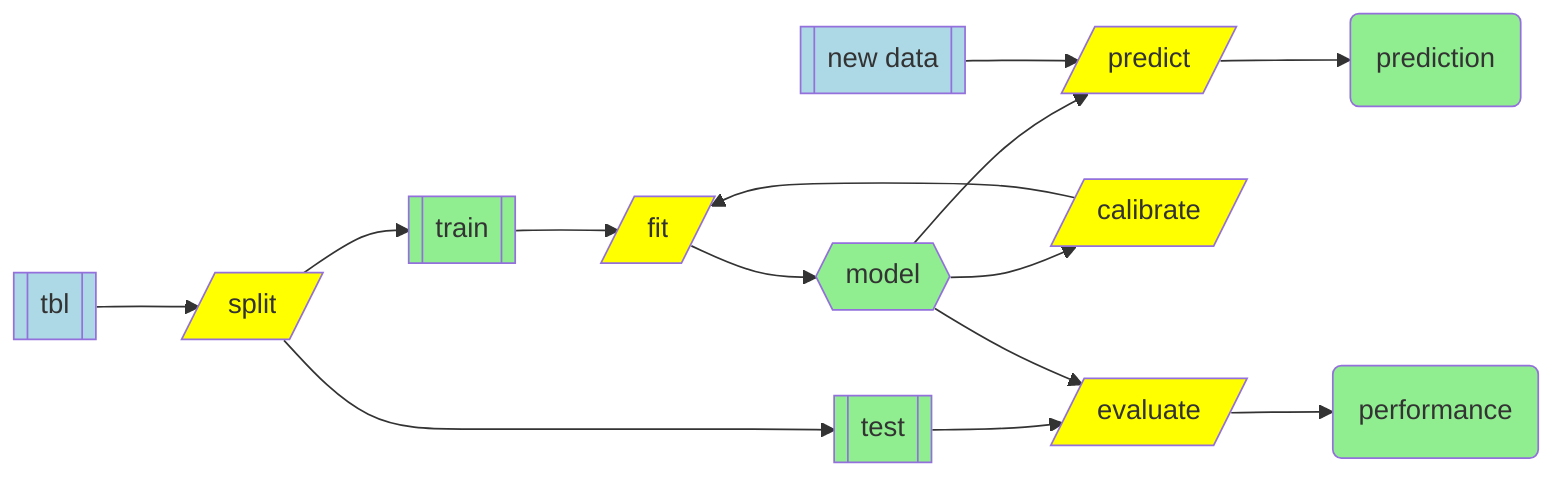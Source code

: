 flowchart LR

  tbl[[tbl]]:::in
  S[/split/]:::fxn
  t1[[train]]:::out
  t2[[test]]:::out
  F[/fit/]:::fxn
  M{{model}}:::out
  E[/evaluate/]:::fxn
  C[/calibrate/]:::fxn
  P[/predict/]:::fxn
  N[["new data"]]:::in
  prd(prediction):::out
  prf(performance):::out

  tbl --> S
  S   --> t1
  S   --> t2
  t1  --> F
  F   --> M
  t2  --> E
  M   --> C
  C   --> F
  M   --> P
  N   --> P
  M   --> E
  P   --> prd
  E   --> prf

  classDef in  fill:lightblue
  classDef out fill:lightgreen
  classDef fxn fill:yellow
